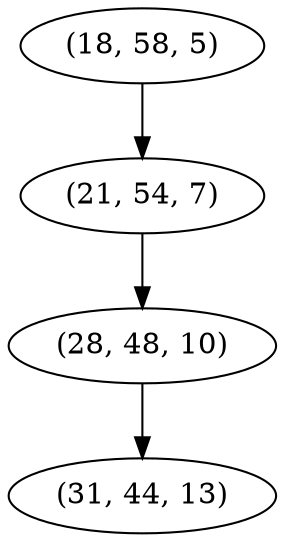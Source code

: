 digraph tree {
    "(18, 58, 5)";
    "(21, 54, 7)";
    "(28, 48, 10)";
    "(31, 44, 13)";
    "(18, 58, 5)" -> "(21, 54, 7)";
    "(21, 54, 7)" -> "(28, 48, 10)";
    "(28, 48, 10)" -> "(31, 44, 13)";
}
